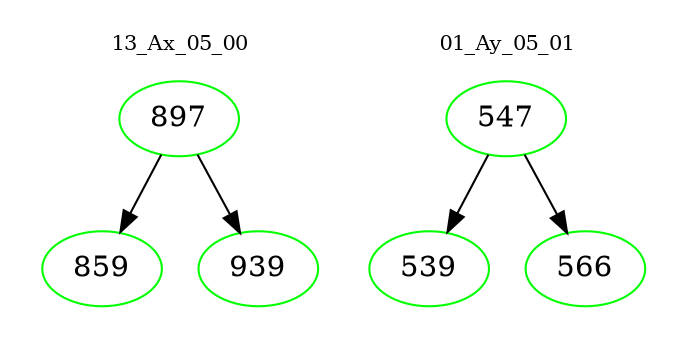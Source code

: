 digraph{
subgraph cluster_0 {
color = white
label = "13_Ax_05_00";
fontsize=10;
T0_897 [label="897", color="green"]
T0_897 -> T0_859 [color="black"]
T0_859 [label="859", color="green"]
T0_897 -> T0_939 [color="black"]
T0_939 [label="939", color="green"]
}
subgraph cluster_1 {
color = white
label = "01_Ay_05_01";
fontsize=10;
T1_547 [label="547", color="green"]
T1_547 -> T1_539 [color="black"]
T1_539 [label="539", color="green"]
T1_547 -> T1_566 [color="black"]
T1_566 [label="566", color="green"]
}
}
